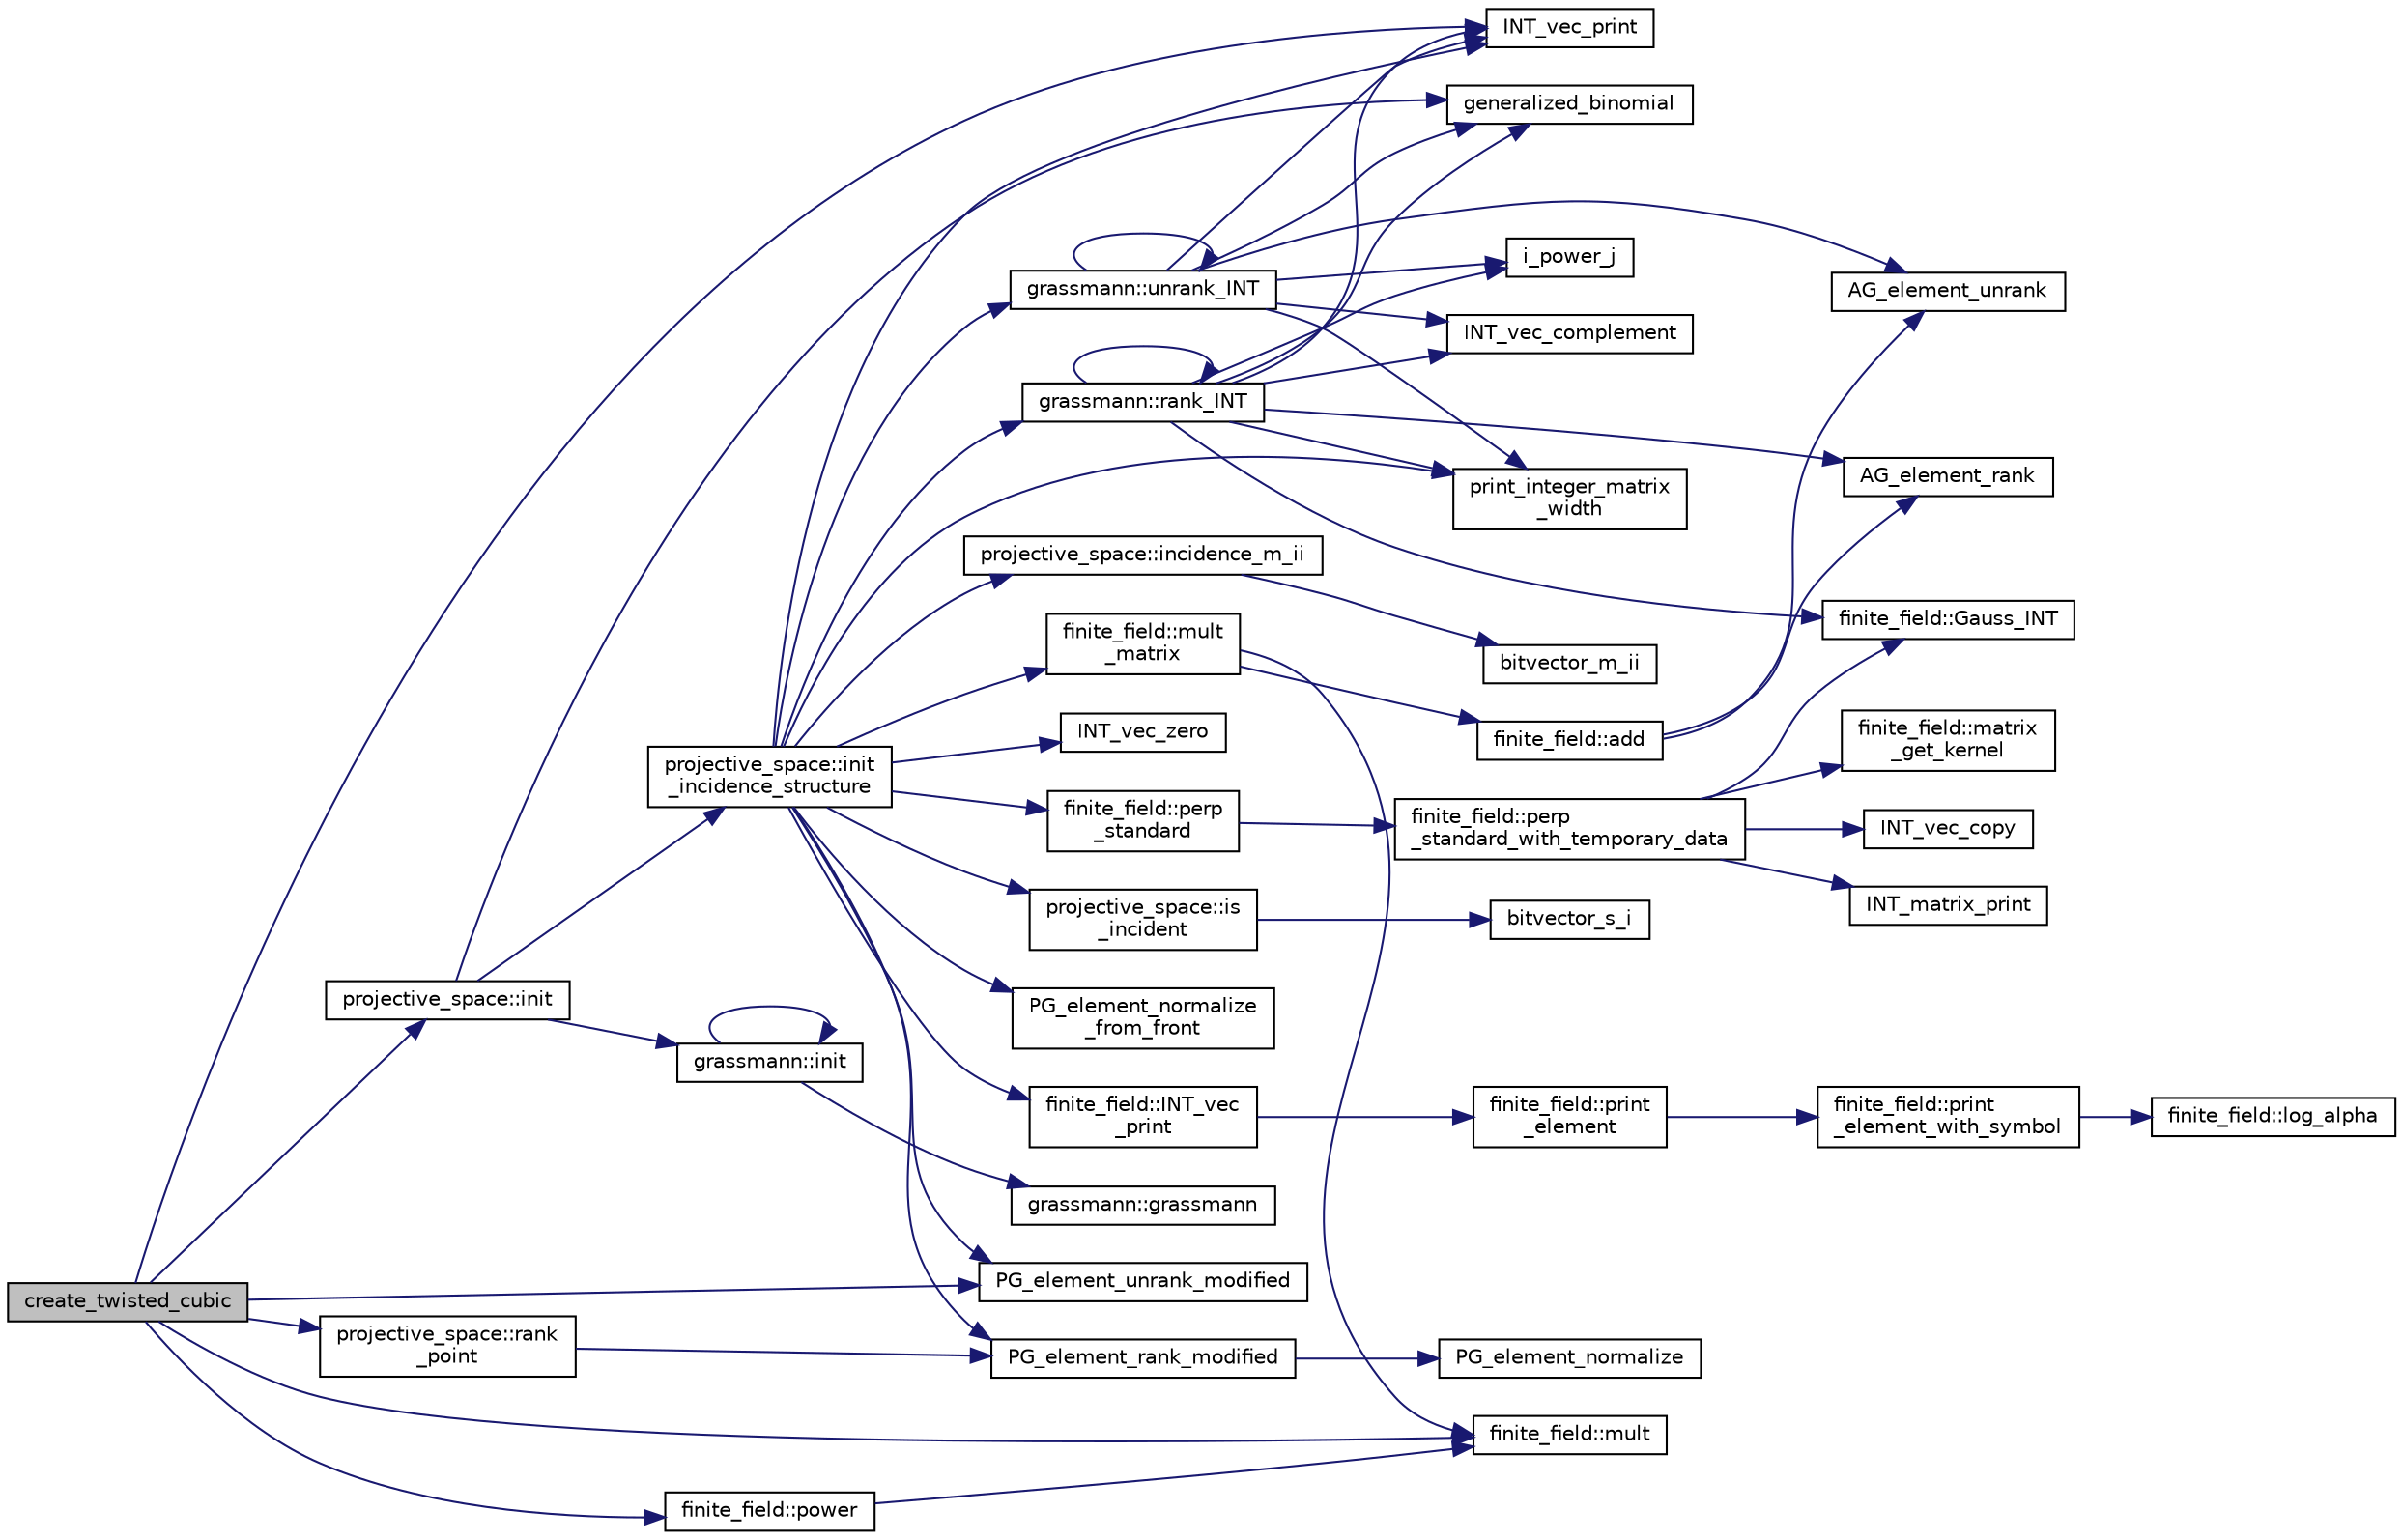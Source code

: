 digraph "create_twisted_cubic"
{
  edge [fontname="Helvetica",fontsize="10",labelfontname="Helvetica",labelfontsize="10"];
  node [fontname="Helvetica",fontsize="10",shape=record];
  rankdir="LR";
  Node692 [label="create_twisted_cubic",height=0.2,width=0.4,color="black", fillcolor="grey75", style="filled", fontcolor="black"];
  Node692 -> Node693 [color="midnightblue",fontsize="10",style="solid",fontname="Helvetica"];
  Node693 [label="projective_space::init",height=0.2,width=0.4,color="black", fillcolor="white", style="filled",URL="$d2/d17/classprojective__space.html#a8a1efa40df92744519365f82e4740dab"];
  Node693 -> Node694 [color="midnightblue",fontsize="10",style="solid",fontname="Helvetica"];
  Node694 [label="grassmann::init",height=0.2,width=0.4,color="black", fillcolor="white", style="filled",URL="$df/d02/classgrassmann.html#a2e8cf7b9f203254493d7c2607c17d498"];
  Node694 -> Node695 [color="midnightblue",fontsize="10",style="solid",fontname="Helvetica"];
  Node695 [label="grassmann::grassmann",height=0.2,width=0.4,color="black", fillcolor="white", style="filled",URL="$df/d02/classgrassmann.html#a252a85d3b74eb4fbd5771f4152a5f272"];
  Node694 -> Node694 [color="midnightblue",fontsize="10",style="solid",fontname="Helvetica"];
  Node693 -> Node696 [color="midnightblue",fontsize="10",style="solid",fontname="Helvetica"];
  Node696 [label="generalized_binomial",height=0.2,width=0.4,color="black", fillcolor="white", style="filled",URL="$d2/d7c/combinatorics_8_c.html#a24762dc22e45175d18ec1ec1d2556ae8"];
  Node693 -> Node697 [color="midnightblue",fontsize="10",style="solid",fontname="Helvetica"];
  Node697 [label="projective_space::init\l_incidence_structure",height=0.2,width=0.4,color="black", fillcolor="white", style="filled",URL="$d2/d17/classprojective__space.html#a1e59490325e045cc52674a3706780aed"];
  Node697 -> Node698 [color="midnightblue",fontsize="10",style="solid",fontname="Helvetica"];
  Node698 [label="INT_vec_zero",height=0.2,width=0.4,color="black", fillcolor="white", style="filled",URL="$df/dbf/sajeeb_8_c.html#aa8c9c7977203577026080f546fe4980f"];
  Node697 -> Node699 [color="midnightblue",fontsize="10",style="solid",fontname="Helvetica"];
  Node699 [label="PG_element_unrank_modified",height=0.2,width=0.4,color="black", fillcolor="white", style="filled",URL="$d4/d67/geometry_8h.html#a83ae9b605d496f6a90345303f6efae64"];
  Node697 -> Node700 [color="midnightblue",fontsize="10",style="solid",fontname="Helvetica"];
  Node700 [label="INT_vec_print",height=0.2,width=0.4,color="black", fillcolor="white", style="filled",URL="$df/dbf/sajeeb_8_c.html#a79a5901af0b47dd0d694109543c027fe"];
  Node697 -> Node701 [color="midnightblue",fontsize="10",style="solid",fontname="Helvetica"];
  Node701 [label="finite_field::INT_vec\l_print",height=0.2,width=0.4,color="black", fillcolor="white", style="filled",URL="$df/d5a/classfinite__field.html#a9c33a61dedc197e37b014b6f8dc07f06"];
  Node701 -> Node702 [color="midnightblue",fontsize="10",style="solid",fontname="Helvetica"];
  Node702 [label="finite_field::print\l_element",height=0.2,width=0.4,color="black", fillcolor="white", style="filled",URL="$df/d5a/classfinite__field.html#ab7d1f59c043d7696b8b47c92d0fedad5"];
  Node702 -> Node703 [color="midnightblue",fontsize="10",style="solid",fontname="Helvetica"];
  Node703 [label="finite_field::print\l_element_with_symbol",height=0.2,width=0.4,color="black", fillcolor="white", style="filled",URL="$df/d5a/classfinite__field.html#aa0180c961aa4a0a8934cb4dc82e38a4d"];
  Node703 -> Node704 [color="midnightblue",fontsize="10",style="solid",fontname="Helvetica"];
  Node704 [label="finite_field::log_alpha",height=0.2,width=0.4,color="black", fillcolor="white", style="filled",URL="$df/d5a/classfinite__field.html#a446a83ae0d281ddf44215626f0097305"];
  Node697 -> Node705 [color="midnightblue",fontsize="10",style="solid",fontname="Helvetica"];
  Node705 [label="PG_element_normalize\l_from_front",height=0.2,width=0.4,color="black", fillcolor="white", style="filled",URL="$d4/d67/geometry_8h.html#af675caf5f9975573455c8d93cb56bf95"];
  Node697 -> Node706 [color="midnightblue",fontsize="10",style="solid",fontname="Helvetica"];
  Node706 [label="grassmann::unrank_INT",height=0.2,width=0.4,color="black", fillcolor="white", style="filled",URL="$df/d02/classgrassmann.html#a32079405b95a6da2ba1420567d762d64"];
  Node706 -> Node696 [color="midnightblue",fontsize="10",style="solid",fontname="Helvetica"];
  Node706 -> Node707 [color="midnightblue",fontsize="10",style="solid",fontname="Helvetica"];
  Node707 [label="i_power_j",height=0.2,width=0.4,color="black", fillcolor="white", style="filled",URL="$de/dc5/algebra__and__number__theory_8h.html#a39b321523e8957d701618bb5cac542b5"];
  Node706 -> Node708 [color="midnightblue",fontsize="10",style="solid",fontname="Helvetica"];
  Node708 [label="AG_element_unrank",height=0.2,width=0.4,color="black", fillcolor="white", style="filled",URL="$d4/d67/geometry_8h.html#a4a33b86c87b2879b97cfa1327abe2885"];
  Node706 -> Node700 [color="midnightblue",fontsize="10",style="solid",fontname="Helvetica"];
  Node706 -> Node706 [color="midnightblue",fontsize="10",style="solid",fontname="Helvetica"];
  Node706 -> Node709 [color="midnightblue",fontsize="10",style="solid",fontname="Helvetica"];
  Node709 [label="INT_vec_complement",height=0.2,width=0.4,color="black", fillcolor="white", style="filled",URL="$d5/db4/io__and__os_8h.html#a2a0a724647575fcd3090c763985eb81a"];
  Node706 -> Node710 [color="midnightblue",fontsize="10",style="solid",fontname="Helvetica"];
  Node710 [label="print_integer_matrix\l_width",height=0.2,width=0.4,color="black", fillcolor="white", style="filled",URL="$d5/db4/io__and__os_8h.html#aa78f3e73fc2179251bd15adbcc31573f"];
  Node697 -> Node710 [color="midnightblue",fontsize="10",style="solid",fontname="Helvetica"];
  Node697 -> Node711 [color="midnightblue",fontsize="10",style="solid",fontname="Helvetica"];
  Node711 [label="grassmann::rank_INT",height=0.2,width=0.4,color="black", fillcolor="white", style="filled",URL="$df/d02/classgrassmann.html#a1fa95ce7ecebd48b04c7a0dc75491184"];
  Node711 -> Node710 [color="midnightblue",fontsize="10",style="solid",fontname="Helvetica"];
  Node711 -> Node712 [color="midnightblue",fontsize="10",style="solid",fontname="Helvetica"];
  Node712 [label="finite_field::Gauss_INT",height=0.2,width=0.4,color="black", fillcolor="white", style="filled",URL="$df/d5a/classfinite__field.html#adb676d2e80341b53751326e3a58beb11"];
  Node711 -> Node700 [color="midnightblue",fontsize="10",style="solid",fontname="Helvetica"];
  Node711 -> Node709 [color="midnightblue",fontsize="10",style="solid",fontname="Helvetica"];
  Node711 -> Node707 [color="midnightblue",fontsize="10",style="solid",fontname="Helvetica"];
  Node711 -> Node696 [color="midnightblue",fontsize="10",style="solid",fontname="Helvetica"];
  Node711 -> Node711 [color="midnightblue",fontsize="10",style="solid",fontname="Helvetica"];
  Node711 -> Node713 [color="midnightblue",fontsize="10",style="solid",fontname="Helvetica"];
  Node713 [label="AG_element_rank",height=0.2,width=0.4,color="black", fillcolor="white", style="filled",URL="$d4/d67/geometry_8h.html#ab2ac908d07dd8038fd996e26bdc75c17"];
  Node697 -> Node714 [color="midnightblue",fontsize="10",style="solid",fontname="Helvetica"];
  Node714 [label="finite_field::mult\l_matrix",height=0.2,width=0.4,color="black", fillcolor="white", style="filled",URL="$df/d5a/classfinite__field.html#a48517f15dfd7b21c37e0975855f1ada2"];
  Node714 -> Node715 [color="midnightblue",fontsize="10",style="solid",fontname="Helvetica"];
  Node715 [label="finite_field::add",height=0.2,width=0.4,color="black", fillcolor="white", style="filled",URL="$df/d5a/classfinite__field.html#a8f12328a27500f3c7be0c849ebbc9d14"];
  Node715 -> Node708 [color="midnightblue",fontsize="10",style="solid",fontname="Helvetica"];
  Node715 -> Node713 [color="midnightblue",fontsize="10",style="solid",fontname="Helvetica"];
  Node714 -> Node716 [color="midnightblue",fontsize="10",style="solid",fontname="Helvetica"];
  Node716 [label="finite_field::mult",height=0.2,width=0.4,color="black", fillcolor="white", style="filled",URL="$df/d5a/classfinite__field.html#a24fb5917aa6d4d656fd855b7f44a13b0"];
  Node697 -> Node717 [color="midnightblue",fontsize="10",style="solid",fontname="Helvetica"];
  Node717 [label="PG_element_rank_modified",height=0.2,width=0.4,color="black", fillcolor="white", style="filled",URL="$d4/d67/geometry_8h.html#a9cd1a8bf5b88a038e33862f6c2c3dd36"];
  Node717 -> Node718 [color="midnightblue",fontsize="10",style="solid",fontname="Helvetica"];
  Node718 [label="PG_element_normalize",height=0.2,width=0.4,color="black", fillcolor="white", style="filled",URL="$df/de4/projective_8_c.html#a5a4c3c1158bad6bab0d786c616bd0996"];
  Node697 -> Node719 [color="midnightblue",fontsize="10",style="solid",fontname="Helvetica"];
  Node719 [label="projective_space::incidence_m_ii",height=0.2,width=0.4,color="black", fillcolor="white", style="filled",URL="$d2/d17/classprojective__space.html#adafef534cb822f51289101e7d465ede2"];
  Node719 -> Node720 [color="midnightblue",fontsize="10",style="solid",fontname="Helvetica"];
  Node720 [label="bitvector_m_ii",height=0.2,width=0.4,color="black", fillcolor="white", style="filled",URL="$df/dbf/sajeeb_8_c.html#a31da55e2b26316d582cd322dc670b67b"];
  Node697 -> Node721 [color="midnightblue",fontsize="10",style="solid",fontname="Helvetica"];
  Node721 [label="finite_field::perp\l_standard",height=0.2,width=0.4,color="black", fillcolor="white", style="filled",URL="$df/d5a/classfinite__field.html#a2f5bc92908aea624a8d9179d2a9ba057"];
  Node721 -> Node722 [color="midnightblue",fontsize="10",style="solid",fontname="Helvetica"];
  Node722 [label="finite_field::perp\l_standard_with_temporary_data",height=0.2,width=0.4,color="black", fillcolor="white", style="filled",URL="$df/d5a/classfinite__field.html#aae3cca9b5f19ae969a9c5349d14f41c0"];
  Node722 -> Node723 [color="midnightblue",fontsize="10",style="solid",fontname="Helvetica"];
  Node723 [label="INT_vec_copy",height=0.2,width=0.4,color="black", fillcolor="white", style="filled",URL="$df/dbf/sajeeb_8_c.html#ac2d875e27e009af6ec04d17254d11075"];
  Node722 -> Node724 [color="midnightblue",fontsize="10",style="solid",fontname="Helvetica"];
  Node724 [label="INT_matrix_print",height=0.2,width=0.4,color="black", fillcolor="white", style="filled",URL="$d5/db4/io__and__os_8h.html#afd4180a24bef3a2b584668a4eaf607ff"];
  Node722 -> Node712 [color="midnightblue",fontsize="10",style="solid",fontname="Helvetica"];
  Node722 -> Node725 [color="midnightblue",fontsize="10",style="solid",fontname="Helvetica"];
  Node725 [label="finite_field::matrix\l_get_kernel",height=0.2,width=0.4,color="black", fillcolor="white", style="filled",URL="$df/d5a/classfinite__field.html#ac45780a927cee936df13d04d30d2d248"];
  Node697 -> Node726 [color="midnightblue",fontsize="10",style="solid",fontname="Helvetica"];
  Node726 [label="projective_space::is\l_incident",height=0.2,width=0.4,color="black", fillcolor="white", style="filled",URL="$d2/d17/classprojective__space.html#a225780a9f3d266bc425b3be0cf5bc0ff"];
  Node726 -> Node727 [color="midnightblue",fontsize="10",style="solid",fontname="Helvetica"];
  Node727 [label="bitvector_s_i",height=0.2,width=0.4,color="black", fillcolor="white", style="filled",URL="$df/dbf/sajeeb_8_c.html#ac0135a3681a44df3fe7af1545676fbe2"];
  Node692 -> Node699 [color="midnightblue",fontsize="10",style="solid",fontname="Helvetica"];
  Node692 -> Node716 [color="midnightblue",fontsize="10",style="solid",fontname="Helvetica"];
  Node692 -> Node728 [color="midnightblue",fontsize="10",style="solid",fontname="Helvetica"];
  Node728 [label="finite_field::power",height=0.2,width=0.4,color="black", fillcolor="white", style="filled",URL="$df/d5a/classfinite__field.html#a0437871b8f775f0b2d589188d9ad7e61"];
  Node728 -> Node716 [color="midnightblue",fontsize="10",style="solid",fontname="Helvetica"];
  Node692 -> Node729 [color="midnightblue",fontsize="10",style="solid",fontname="Helvetica"];
  Node729 [label="projective_space::rank\l_point",height=0.2,width=0.4,color="black", fillcolor="white", style="filled",URL="$d2/d17/classprojective__space.html#ae99e357b4a0ada3d5dcd07e13e65326a"];
  Node729 -> Node717 [color="midnightblue",fontsize="10",style="solid",fontname="Helvetica"];
  Node692 -> Node700 [color="midnightblue",fontsize="10",style="solid",fontname="Helvetica"];
}
